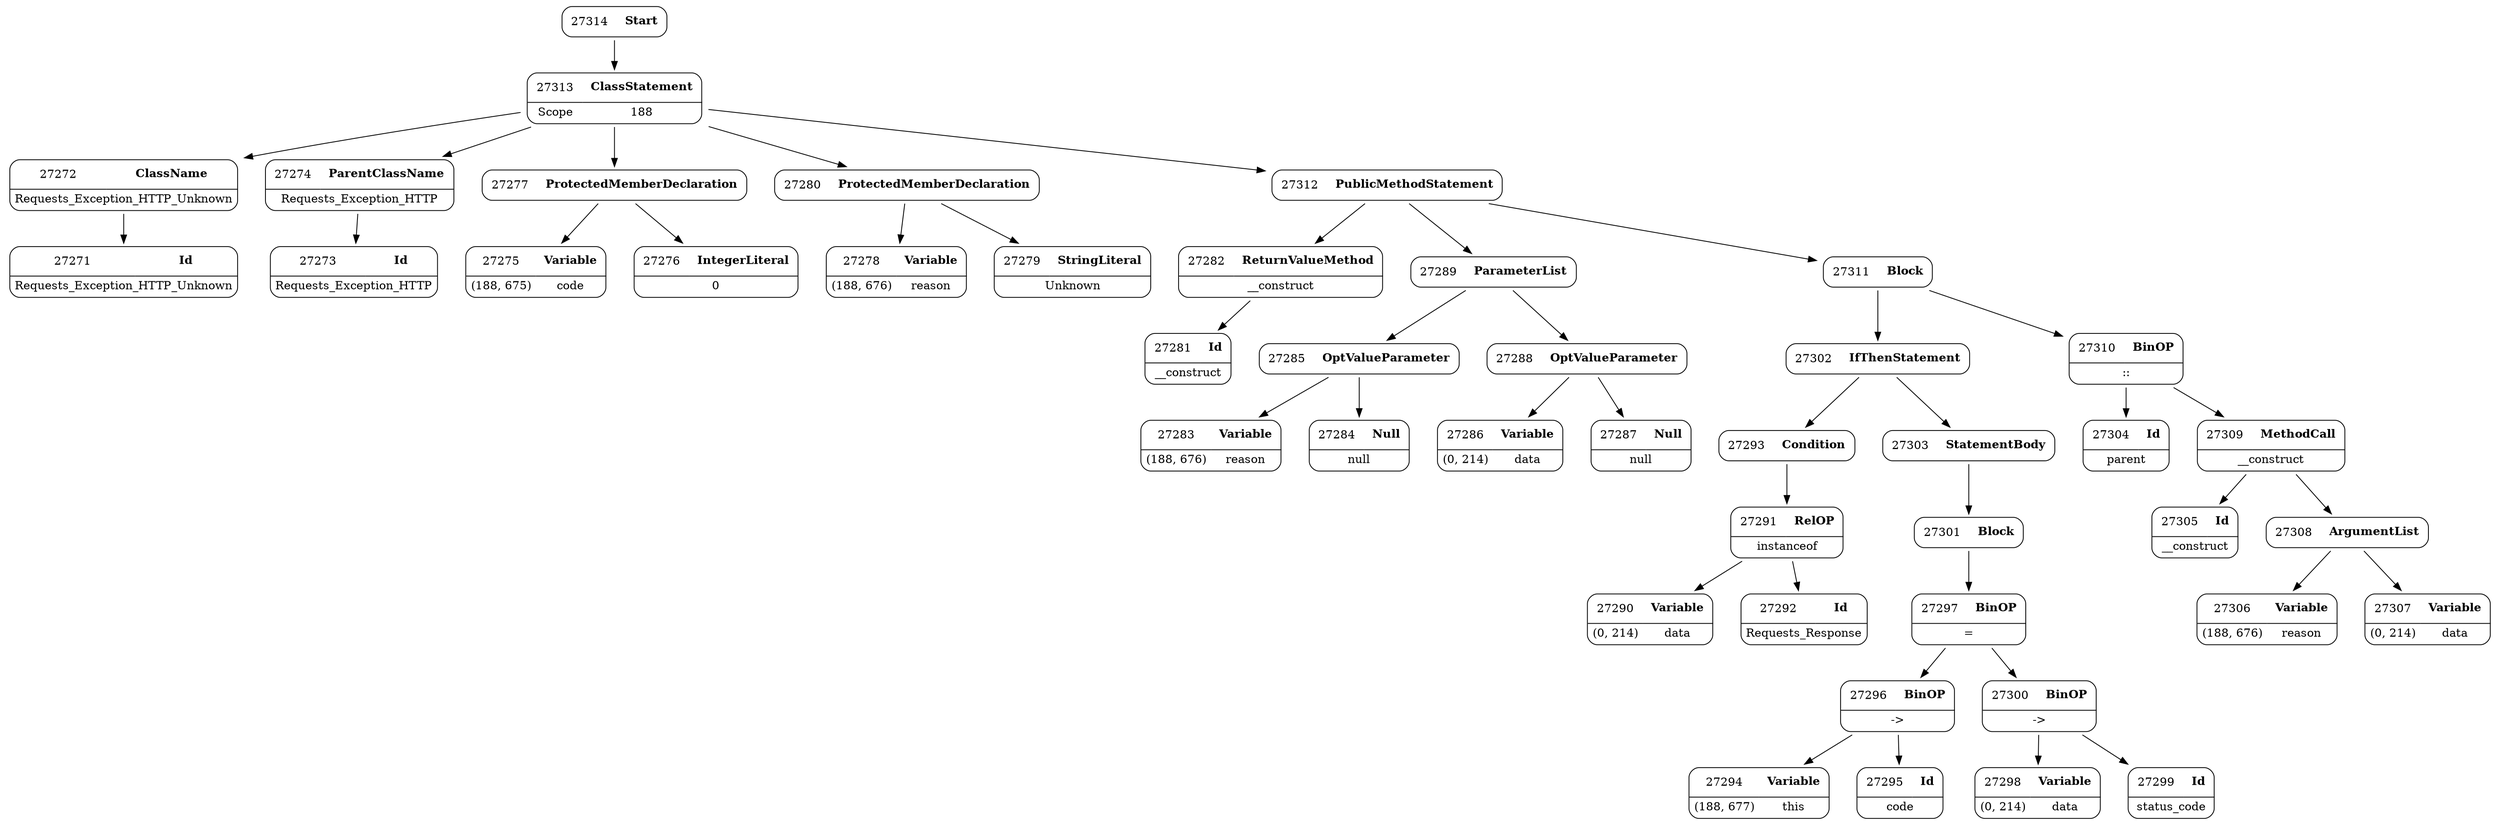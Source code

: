 digraph ast {
node [shape=none];
27271 [label=<<TABLE border='1' cellspacing='0' cellpadding='10' style='rounded' ><TR><TD border='0'>27271</TD><TD border='0'><B>Id</B></TD></TR><HR/><TR><TD border='0' cellpadding='5' colspan='2'>Requests_Exception_HTTP_Unknown</TD></TR></TABLE>>];
27272 [label=<<TABLE border='1' cellspacing='0' cellpadding='10' style='rounded' ><TR><TD border='0'>27272</TD><TD border='0'><B>ClassName</B></TD></TR><HR/><TR><TD border='0' cellpadding='5' colspan='2'>Requests_Exception_HTTP_Unknown</TD></TR></TABLE>>];
27272 -> 27271 [weight=2];
27273 [label=<<TABLE border='1' cellspacing='0' cellpadding='10' style='rounded' ><TR><TD border='0'>27273</TD><TD border='0'><B>Id</B></TD></TR><HR/><TR><TD border='0' cellpadding='5' colspan='2'>Requests_Exception_HTTP</TD></TR></TABLE>>];
27274 [label=<<TABLE border='1' cellspacing='0' cellpadding='10' style='rounded' ><TR><TD border='0'>27274</TD><TD border='0'><B>ParentClassName</B></TD></TR><HR/><TR><TD border='0' cellpadding='5' colspan='2'>Requests_Exception_HTTP</TD></TR></TABLE>>];
27274 -> 27273 [weight=2];
27275 [label=<<TABLE border='1' cellspacing='0' cellpadding='10' style='rounded' ><TR><TD border='0'>27275</TD><TD border='0'><B>Variable</B></TD></TR><HR/><TR><TD border='0' cellpadding='5'>(188, 675)</TD><TD border='0' cellpadding='5'>code</TD></TR></TABLE>>];
27276 [label=<<TABLE border='1' cellspacing='0' cellpadding='10' style='rounded' ><TR><TD border='0'>27276</TD><TD border='0'><B>IntegerLiteral</B></TD></TR><HR/><TR><TD border='0' cellpadding='5' colspan='2'>0</TD></TR></TABLE>>];
27277 [label=<<TABLE border='1' cellspacing='0' cellpadding='10' style='rounded' ><TR><TD border='0'>27277</TD><TD border='0'><B>ProtectedMemberDeclaration</B></TD></TR></TABLE>>];
27277 -> 27275 [weight=2];
27277 -> 27276 [weight=2];
27278 [label=<<TABLE border='1' cellspacing='0' cellpadding='10' style='rounded' ><TR><TD border='0'>27278</TD><TD border='0'><B>Variable</B></TD></TR><HR/><TR><TD border='0' cellpadding='5'>(188, 676)</TD><TD border='0' cellpadding='5'>reason</TD></TR></TABLE>>];
27279 [label=<<TABLE border='1' cellspacing='0' cellpadding='10' style='rounded' ><TR><TD border='0'>27279</TD><TD border='0'><B>StringLiteral</B></TD></TR><HR/><TR><TD border='0' cellpadding='5' colspan='2'>Unknown</TD></TR></TABLE>>];
27280 [label=<<TABLE border='1' cellspacing='0' cellpadding='10' style='rounded' ><TR><TD border='0'>27280</TD><TD border='0'><B>ProtectedMemberDeclaration</B></TD></TR></TABLE>>];
27280 -> 27278 [weight=2];
27280 -> 27279 [weight=2];
27281 [label=<<TABLE border='1' cellspacing='0' cellpadding='10' style='rounded' ><TR><TD border='0'>27281</TD><TD border='0'><B>Id</B></TD></TR><HR/><TR><TD border='0' cellpadding='5' colspan='2'>__construct</TD></TR></TABLE>>];
27282 [label=<<TABLE border='1' cellspacing='0' cellpadding='10' style='rounded' ><TR><TD border='0'>27282</TD><TD border='0'><B>ReturnValueMethod</B></TD></TR><HR/><TR><TD border='0' cellpadding='5' colspan='2'>__construct</TD></TR></TABLE>>];
27282 -> 27281 [weight=2];
27283 [label=<<TABLE border='1' cellspacing='0' cellpadding='10' style='rounded' ><TR><TD border='0'>27283</TD><TD border='0'><B>Variable</B></TD></TR><HR/><TR><TD border='0' cellpadding='5'>(188, 676)</TD><TD border='0' cellpadding='5'>reason</TD></TR></TABLE>>];
27284 [label=<<TABLE border='1' cellspacing='0' cellpadding='10' style='rounded' ><TR><TD border='0'>27284</TD><TD border='0'><B>Null</B></TD></TR><HR/><TR><TD border='0' cellpadding='5' colspan='2'>null</TD></TR></TABLE>>];
27285 [label=<<TABLE border='1' cellspacing='0' cellpadding='10' style='rounded' ><TR><TD border='0'>27285</TD><TD border='0'><B>OptValueParameter</B></TD></TR></TABLE>>];
27285 -> 27283 [weight=2];
27285 -> 27284 [weight=2];
27286 [label=<<TABLE border='1' cellspacing='0' cellpadding='10' style='rounded' ><TR><TD border='0'>27286</TD><TD border='0'><B>Variable</B></TD></TR><HR/><TR><TD border='0' cellpadding='5'>(0, 214)</TD><TD border='0' cellpadding='5'>data</TD></TR></TABLE>>];
27287 [label=<<TABLE border='1' cellspacing='0' cellpadding='10' style='rounded' ><TR><TD border='0'>27287</TD><TD border='0'><B>Null</B></TD></TR><HR/><TR><TD border='0' cellpadding='5' colspan='2'>null</TD></TR></TABLE>>];
27288 [label=<<TABLE border='1' cellspacing='0' cellpadding='10' style='rounded' ><TR><TD border='0'>27288</TD><TD border='0'><B>OptValueParameter</B></TD></TR></TABLE>>];
27288 -> 27286 [weight=2];
27288 -> 27287 [weight=2];
27289 [label=<<TABLE border='1' cellspacing='0' cellpadding='10' style='rounded' ><TR><TD border='0'>27289</TD><TD border='0'><B>ParameterList</B></TD></TR></TABLE>>];
27289 -> 27285 [weight=2];
27289 -> 27288 [weight=2];
27290 [label=<<TABLE border='1' cellspacing='0' cellpadding='10' style='rounded' ><TR><TD border='0'>27290</TD><TD border='0'><B>Variable</B></TD></TR><HR/><TR><TD border='0' cellpadding='5'>(0, 214)</TD><TD border='0' cellpadding='5'>data</TD></TR></TABLE>>];
27291 [label=<<TABLE border='1' cellspacing='0' cellpadding='10' style='rounded' ><TR><TD border='0'>27291</TD><TD border='0'><B>RelOP</B></TD></TR><HR/><TR><TD border='0' cellpadding='5' colspan='2'>instanceof</TD></TR></TABLE>>];
27291 -> 27290 [weight=2];
27291 -> 27292 [weight=2];
27292 [label=<<TABLE border='1' cellspacing='0' cellpadding='10' style='rounded' ><TR><TD border='0'>27292</TD><TD border='0'><B>Id</B></TD></TR><HR/><TR><TD border='0' cellpadding='5' colspan='2'>Requests_Response</TD></TR></TABLE>>];
27293 [label=<<TABLE border='1' cellspacing='0' cellpadding='10' style='rounded' ><TR><TD border='0'>27293</TD><TD border='0'><B>Condition</B></TD></TR></TABLE>>];
27293 -> 27291 [weight=2];
27294 [label=<<TABLE border='1' cellspacing='0' cellpadding='10' style='rounded' ><TR><TD border='0'>27294</TD><TD border='0'><B>Variable</B></TD></TR><HR/><TR><TD border='0' cellpadding='5'>(188, 677)</TD><TD border='0' cellpadding='5'>this</TD></TR></TABLE>>];
27295 [label=<<TABLE border='1' cellspacing='0' cellpadding='10' style='rounded' ><TR><TD border='0'>27295</TD><TD border='0'><B>Id</B></TD></TR><HR/><TR><TD border='0' cellpadding='5' colspan='2'>code</TD></TR></TABLE>>];
27296 [label=<<TABLE border='1' cellspacing='0' cellpadding='10' style='rounded' ><TR><TD border='0'>27296</TD><TD border='0'><B>BinOP</B></TD></TR><HR/><TR><TD border='0' cellpadding='5' colspan='2'>-&gt;</TD></TR></TABLE>>];
27296 -> 27294 [weight=2];
27296 -> 27295 [weight=2];
27297 [label=<<TABLE border='1' cellspacing='0' cellpadding='10' style='rounded' ><TR><TD border='0'>27297</TD><TD border='0'><B>BinOP</B></TD></TR><HR/><TR><TD border='0' cellpadding='5' colspan='2'>=</TD></TR></TABLE>>];
27297 -> 27296 [weight=2];
27297 -> 27300 [weight=2];
27298 [label=<<TABLE border='1' cellspacing='0' cellpadding='10' style='rounded' ><TR><TD border='0'>27298</TD><TD border='0'><B>Variable</B></TD></TR><HR/><TR><TD border='0' cellpadding='5'>(0, 214)</TD><TD border='0' cellpadding='5'>data</TD></TR></TABLE>>];
27299 [label=<<TABLE border='1' cellspacing='0' cellpadding='10' style='rounded' ><TR><TD border='0'>27299</TD><TD border='0'><B>Id</B></TD></TR><HR/><TR><TD border='0' cellpadding='5' colspan='2'>status_code</TD></TR></TABLE>>];
27300 [label=<<TABLE border='1' cellspacing='0' cellpadding='10' style='rounded' ><TR><TD border='0'>27300</TD><TD border='0'><B>BinOP</B></TD></TR><HR/><TR><TD border='0' cellpadding='5' colspan='2'>-&gt;</TD></TR></TABLE>>];
27300 -> 27298 [weight=2];
27300 -> 27299 [weight=2];
27301 [label=<<TABLE border='1' cellspacing='0' cellpadding='10' style='rounded' ><TR><TD border='0'>27301</TD><TD border='0'><B>Block</B></TD></TR></TABLE>>];
27301 -> 27297 [weight=2];
27302 [label=<<TABLE border='1' cellspacing='0' cellpadding='10' style='rounded' ><TR><TD border='0'>27302</TD><TD border='0'><B>IfThenStatement</B></TD></TR></TABLE>>];
27302 -> 27293 [weight=2];
27302 -> 27303 [weight=2];
27303 [label=<<TABLE border='1' cellspacing='0' cellpadding='10' style='rounded' ><TR><TD border='0'>27303</TD><TD border='0'><B>StatementBody</B></TD></TR></TABLE>>];
27303 -> 27301 [weight=2];
27304 [label=<<TABLE border='1' cellspacing='0' cellpadding='10' style='rounded' ><TR><TD border='0'>27304</TD><TD border='0'><B>Id</B></TD></TR><HR/><TR><TD border='0' cellpadding='5' colspan='2'>parent</TD></TR></TABLE>>];
27305 [label=<<TABLE border='1' cellspacing='0' cellpadding='10' style='rounded' ><TR><TD border='0'>27305</TD><TD border='0'><B>Id</B></TD></TR><HR/><TR><TD border='0' cellpadding='5' colspan='2'>__construct</TD></TR></TABLE>>];
27306 [label=<<TABLE border='1' cellspacing='0' cellpadding='10' style='rounded' ><TR><TD border='0'>27306</TD><TD border='0'><B>Variable</B></TD></TR><HR/><TR><TD border='0' cellpadding='5'>(188, 676)</TD><TD border='0' cellpadding='5'>reason</TD></TR></TABLE>>];
27307 [label=<<TABLE border='1' cellspacing='0' cellpadding='10' style='rounded' ><TR><TD border='0'>27307</TD><TD border='0'><B>Variable</B></TD></TR><HR/><TR><TD border='0' cellpadding='5'>(0, 214)</TD><TD border='0' cellpadding='5'>data</TD></TR></TABLE>>];
27308 [label=<<TABLE border='1' cellspacing='0' cellpadding='10' style='rounded' ><TR><TD border='0'>27308</TD><TD border='0'><B>ArgumentList</B></TD></TR></TABLE>>];
27308 -> 27306 [weight=2];
27308 -> 27307 [weight=2];
27309 [label=<<TABLE border='1' cellspacing='0' cellpadding='10' style='rounded' ><TR><TD border='0'>27309</TD><TD border='0'><B>MethodCall</B></TD></TR><HR/><TR><TD border='0' cellpadding='5' colspan='2'>__construct</TD></TR></TABLE>>];
27309 -> 27305 [weight=2];
27309 -> 27308 [weight=2];
27310 [label=<<TABLE border='1' cellspacing='0' cellpadding='10' style='rounded' ><TR><TD border='0'>27310</TD><TD border='0'><B>BinOP</B></TD></TR><HR/><TR><TD border='0' cellpadding='5' colspan='2'>::</TD></TR></TABLE>>];
27310 -> 27304 [weight=2];
27310 -> 27309 [weight=2];
27311 [label=<<TABLE border='1' cellspacing='0' cellpadding='10' style='rounded' ><TR><TD border='0'>27311</TD><TD border='0'><B>Block</B></TD></TR></TABLE>>];
27311 -> 27302 [weight=2];
27311 -> 27310 [weight=2];
27312 [label=<<TABLE border='1' cellspacing='0' cellpadding='10' style='rounded' ><TR><TD border='0'>27312</TD><TD border='0'><B>PublicMethodStatement</B></TD></TR></TABLE>>];
27312 -> 27282 [weight=2];
27312 -> 27289 [weight=2];
27312 -> 27311 [weight=2];
27313 [label=<<TABLE border='1' cellspacing='0' cellpadding='10' style='rounded' ><TR><TD border='0'>27313</TD><TD border='0'><B>ClassStatement</B></TD></TR><HR/><TR><TD border='0' cellpadding='5'>Scope</TD><TD border='0' cellpadding='5'>188</TD></TR></TABLE>>];
27313 -> 27272 [weight=2];
27313 -> 27274 [weight=2];
27313 -> 27277 [weight=2];
27313 -> 27280 [weight=2];
27313 -> 27312 [weight=2];
27314 [label=<<TABLE border='1' cellspacing='0' cellpadding='10' style='rounded' ><TR><TD border='0'>27314</TD><TD border='0'><B>Start</B></TD></TR></TABLE>>];
27314 -> 27313 [weight=2];
}
